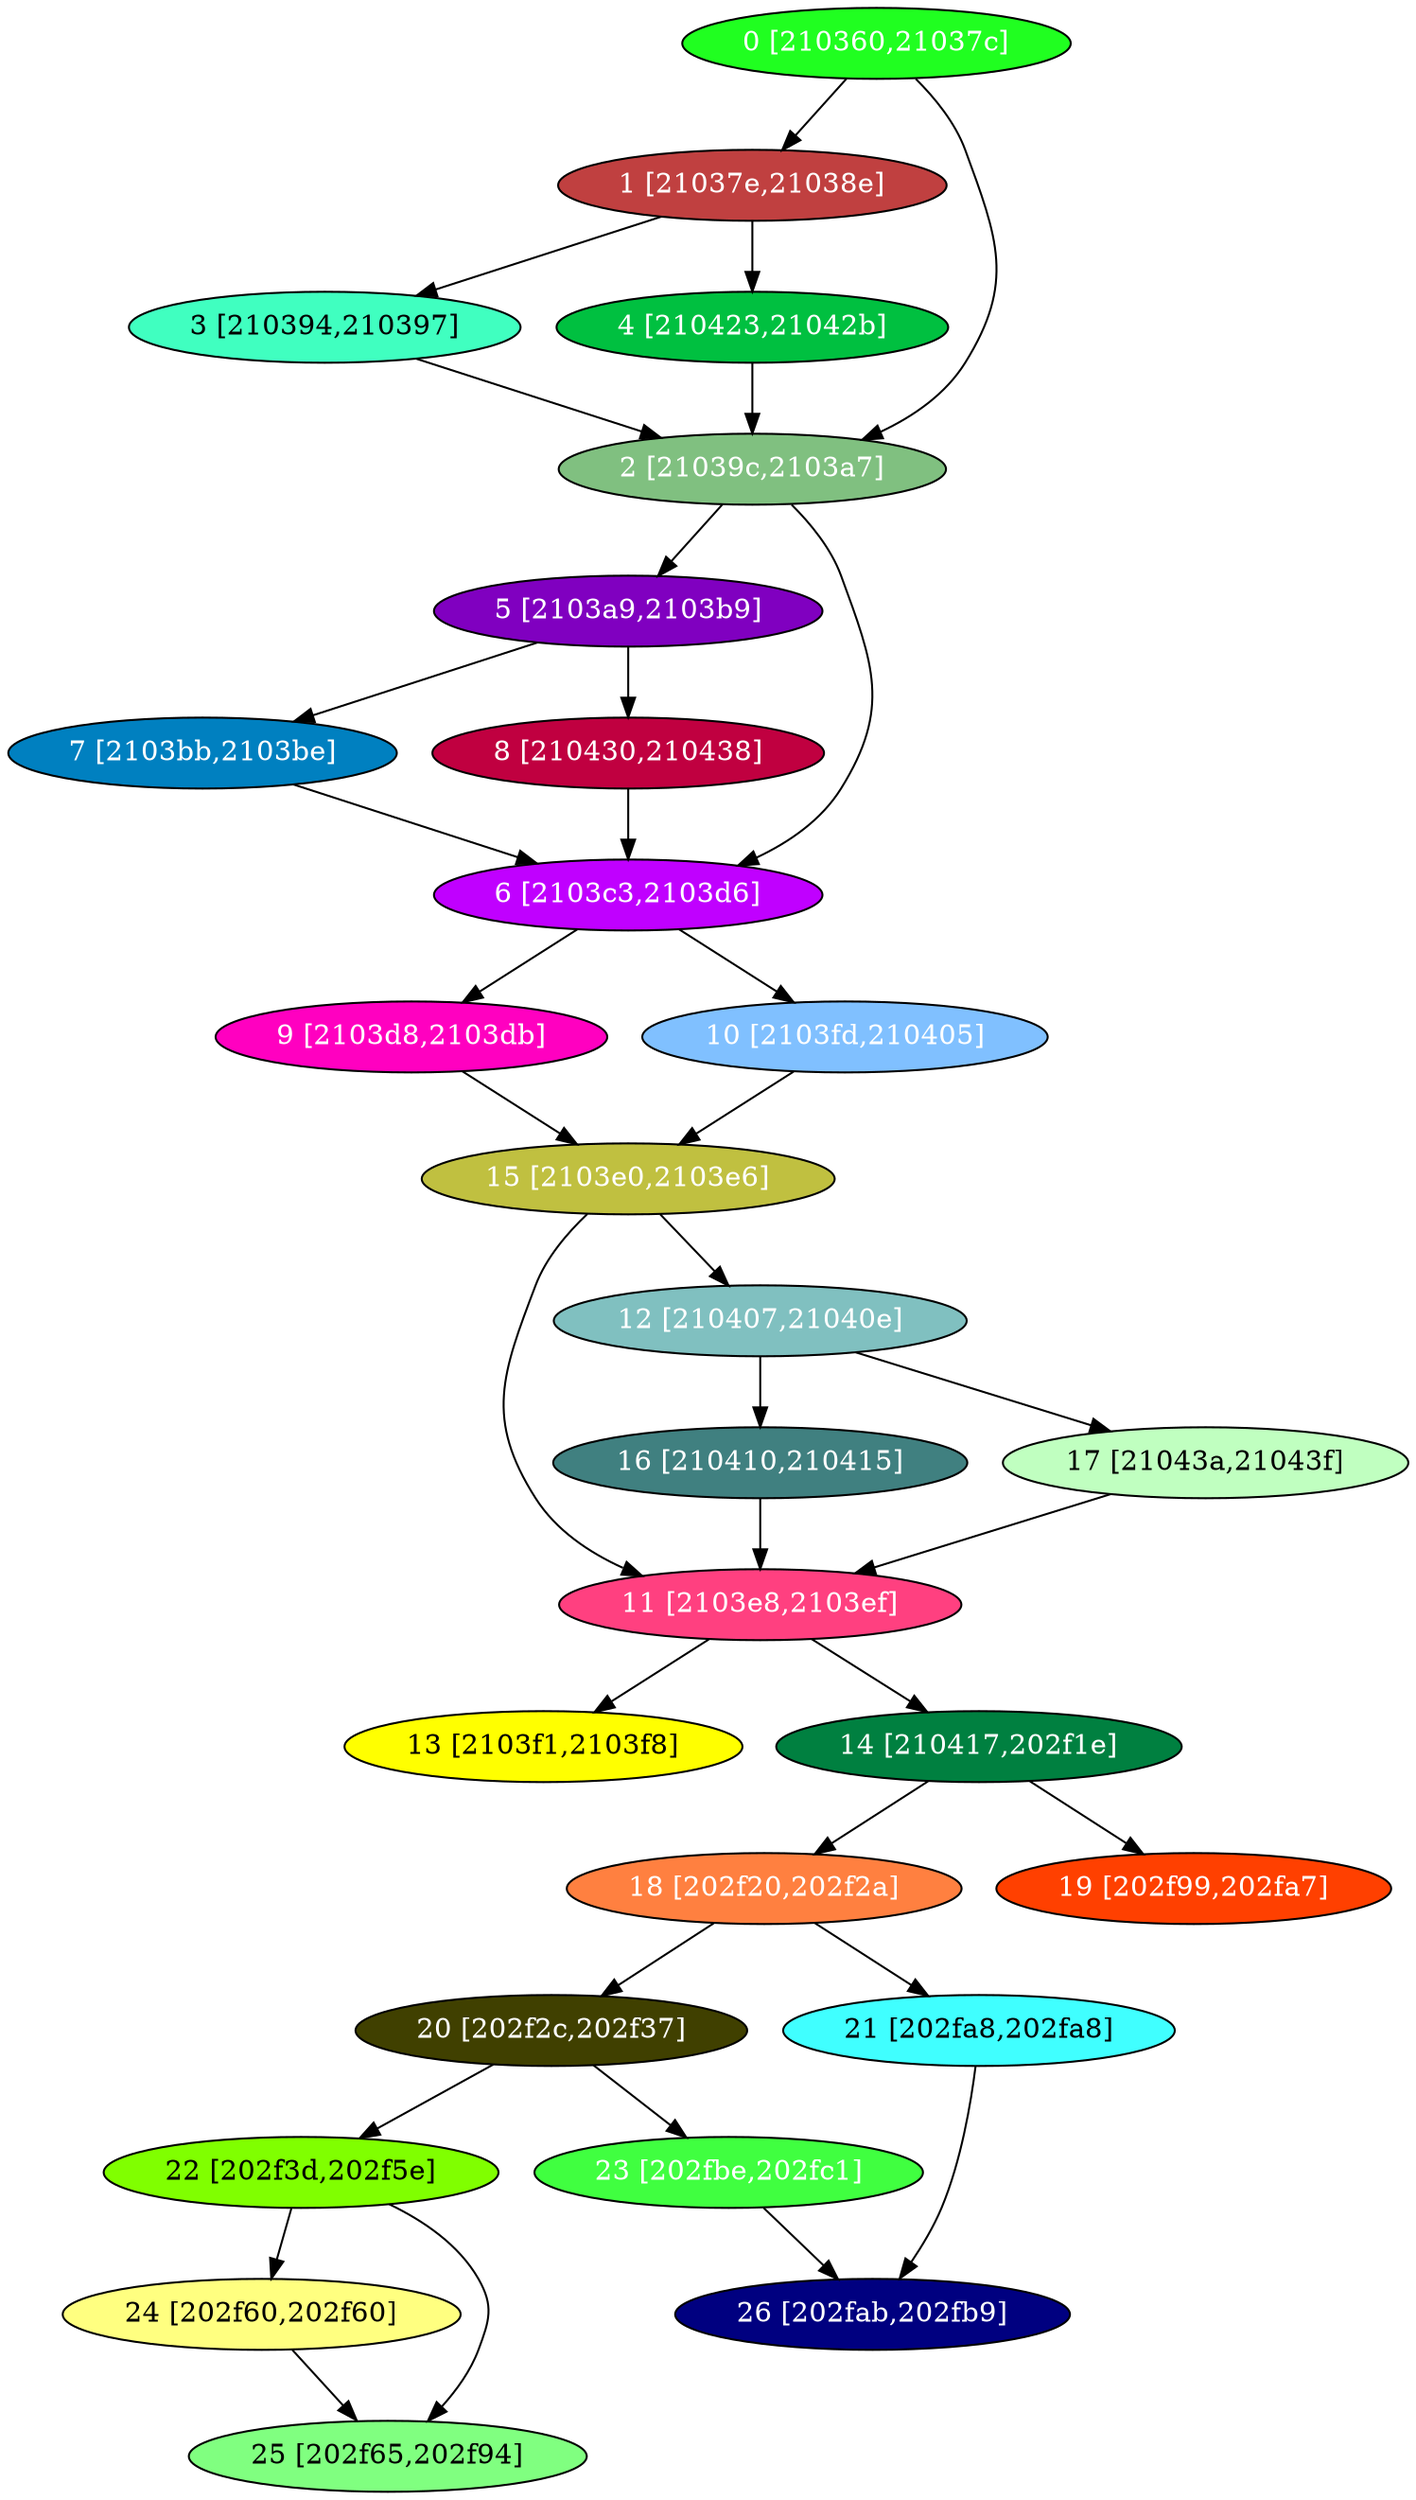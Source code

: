 diGraph libnss3{
	libnss3_0  [style=filled fillcolor="#20FF20" fontcolor="#ffffff" shape=oval label="0 [210360,21037c]"]
	libnss3_1  [style=filled fillcolor="#C04040" fontcolor="#ffffff" shape=oval label="1 [21037e,21038e]"]
	libnss3_2  [style=filled fillcolor="#80C080" fontcolor="#ffffff" shape=oval label="2 [21039c,2103a7]"]
	libnss3_3  [style=filled fillcolor="#40FFC0" fontcolor="#000000" shape=oval label="3 [210394,210397]"]
	libnss3_4  [style=filled fillcolor="#00C040" fontcolor="#ffffff" shape=oval label="4 [210423,21042b]"]
	libnss3_5  [style=filled fillcolor="#8000C0" fontcolor="#ffffff" shape=oval label="5 [2103a9,2103b9]"]
	libnss3_6  [style=filled fillcolor="#C000FF" fontcolor="#ffffff" shape=oval label="6 [2103c3,2103d6]"]
	libnss3_7  [style=filled fillcolor="#0080C0" fontcolor="#ffffff" shape=oval label="7 [2103bb,2103be]"]
	libnss3_8  [style=filled fillcolor="#C00040" fontcolor="#ffffff" shape=oval label="8 [210430,210438]"]
	libnss3_9  [style=filled fillcolor="#FF00C0" fontcolor="#ffffff" shape=oval label="9 [2103d8,2103db]"]
	libnss3_a  [style=filled fillcolor="#80C0FF" fontcolor="#ffffff" shape=oval label="10 [2103fd,210405]"]
	libnss3_b  [style=filled fillcolor="#FF4080" fontcolor="#ffffff" shape=oval label="11 [2103e8,2103ef]"]
	libnss3_c  [style=filled fillcolor="#80C0C0" fontcolor="#ffffff" shape=oval label="12 [210407,21040e]"]
	libnss3_d  [style=filled fillcolor="#FFFF00" fontcolor="#000000" shape=oval label="13 [2103f1,2103f8]"]
	libnss3_e  [style=filled fillcolor="#008040" fontcolor="#ffffff" shape=oval label="14 [210417,202f1e]"]
	libnss3_f  [style=filled fillcolor="#C0C040" fontcolor="#ffffff" shape=oval label="15 [2103e0,2103e6]"]
	libnss3_10  [style=filled fillcolor="#408080" fontcolor="#ffffff" shape=oval label="16 [210410,210415]"]
	libnss3_11  [style=filled fillcolor="#C0FFC0" fontcolor="#000000" shape=oval label="17 [21043a,21043f]"]
	libnss3_12  [style=filled fillcolor="#FF8040" fontcolor="#ffffff" shape=oval label="18 [202f20,202f2a]"]
	libnss3_13  [style=filled fillcolor="#FF4000" fontcolor="#ffffff" shape=oval label="19 [202f99,202fa7]"]
	libnss3_14  [style=filled fillcolor="#404000" fontcolor="#ffffff" shape=oval label="20 [202f2c,202f37]"]
	libnss3_15  [style=filled fillcolor="#40FFFF" fontcolor="#000000" shape=oval label="21 [202fa8,202fa8]"]
	libnss3_16  [style=filled fillcolor="#80FF00" fontcolor="#000000" shape=oval label="22 [202f3d,202f5e]"]
	libnss3_17  [style=filled fillcolor="#40FF40" fontcolor="#ffffff" shape=oval label="23 [202fbe,202fc1]"]
	libnss3_18  [style=filled fillcolor="#FFFF80" fontcolor="#000000" shape=oval label="24 [202f60,202f60]"]
	libnss3_19  [style=filled fillcolor="#80FF80" fontcolor="#000000" shape=oval label="25 [202f65,202f94]"]
	libnss3_1a  [style=filled fillcolor="#000080" fontcolor="#ffffff" shape=oval label="26 [202fab,202fb9]"]

	libnss3_0 -> libnss3_1
	libnss3_0 -> libnss3_2
	libnss3_1 -> libnss3_3
	libnss3_1 -> libnss3_4
	libnss3_2 -> libnss3_5
	libnss3_2 -> libnss3_6
	libnss3_3 -> libnss3_2
	libnss3_4 -> libnss3_2
	libnss3_5 -> libnss3_7
	libnss3_5 -> libnss3_8
	libnss3_6 -> libnss3_9
	libnss3_6 -> libnss3_a
	libnss3_7 -> libnss3_6
	libnss3_8 -> libnss3_6
	libnss3_9 -> libnss3_f
	libnss3_a -> libnss3_f
	libnss3_b -> libnss3_d
	libnss3_b -> libnss3_e
	libnss3_c -> libnss3_10
	libnss3_c -> libnss3_11
	libnss3_e -> libnss3_12
	libnss3_e -> libnss3_13
	libnss3_f -> libnss3_b
	libnss3_f -> libnss3_c
	libnss3_10 -> libnss3_b
	libnss3_11 -> libnss3_b
	libnss3_12 -> libnss3_14
	libnss3_12 -> libnss3_15
	libnss3_14 -> libnss3_16
	libnss3_14 -> libnss3_17
	libnss3_15 -> libnss3_1a
	libnss3_16 -> libnss3_18
	libnss3_16 -> libnss3_19
	libnss3_17 -> libnss3_1a
	libnss3_18 -> libnss3_19
}